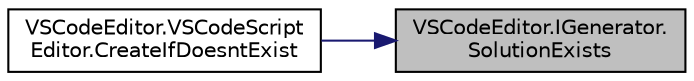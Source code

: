 digraph "VSCodeEditor.IGenerator.SolutionExists"
{
 // LATEX_PDF_SIZE
  edge [fontname="Helvetica",fontsize="10",labelfontname="Helvetica",labelfontsize="10"];
  node [fontname="Helvetica",fontsize="10",shape=record];
  rankdir="RL";
  Node1 [label="VSCodeEditor.IGenerator.\lSolutionExists",height=0.2,width=0.4,color="black", fillcolor="grey75", style="filled", fontcolor="black",tooltip=" "];
  Node1 -> Node2 [dir="back",color="midnightblue",fontsize="10",style="solid",fontname="Helvetica"];
  Node2 [label="VSCodeEditor.VSCodeScript\lEditor.CreateIfDoesntExist",height=0.2,width=0.4,color="black", fillcolor="white", style="filled",URL="$class_v_s_code_editor_1_1_v_s_code_script_editor.html#aba06d39e77ea3de0c6ac14eea38728c3",tooltip=" "];
}
